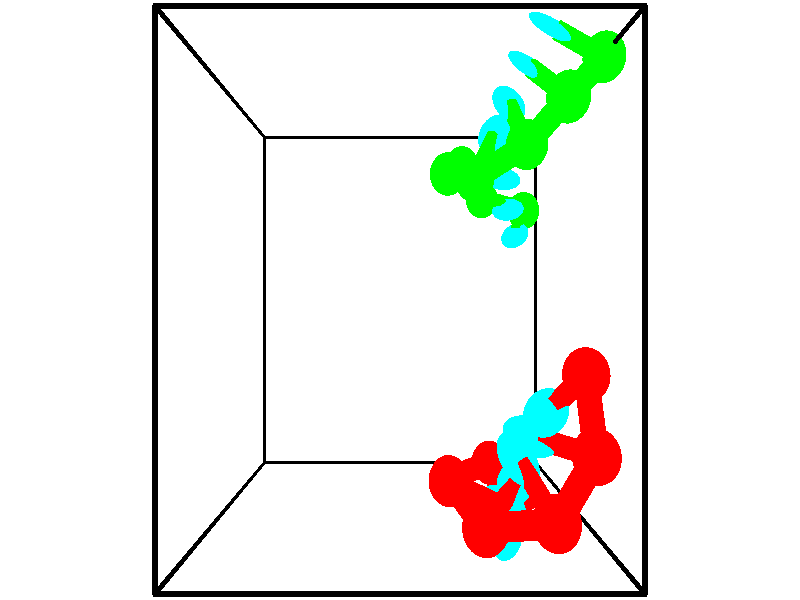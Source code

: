 // switches for output
#declare DRAW_BASES = 1; // possible values are 0, 1; only relevant for DNA ribbons
#declare DRAW_BASES_TYPE = 3; // possible values are 1, 2, 3; only relevant for DNA ribbons
#declare DRAW_FOG = 0; // set to 1 to enable fog

#include "colors.inc"

#include "transforms.inc"
background { rgb <1, 1, 1>}

#default {
   normal{
       ripples 0.25
       frequency 0.20
       turbulence 0.2
       lambda 5
   }
	finish {
		phong 0.1
		phong_size 40.
	}
}

// original window dimensions: 1024x640


// camera settings

camera {
	sky <-0, 1, 0>
	up <-0, 1, 0>
	right 1.6 * <1, 0, 0>
	location <2.5, 2.5, 11.1562>
	look_at <2.5, 2.5, 2.5>
	direction <0, 0, -8.6562>
	angle 67.0682
}


# declare cpy_camera_pos = <2.5, 2.5, 11.1562>;
# if (DRAW_FOG = 1)
fog {
	fog_type 2
	up vnormalize(cpy_camera_pos)
	color rgbt<1,1,1,0.3>
	distance 1e-5
	fog_alt 3e-3
	fog_offset 4
}
# end


// LIGHTS

# declare lum = 6;
global_settings {
	ambient_light rgb lum * <0.05, 0.05, 0.05>
	max_trace_level 15
}# declare cpy_direct_light_amount = 0.25;
light_source
{	1000 * <-1, -1, 1>,
	rgb lum * cpy_direct_light_amount
	parallel
}

light_source
{	1000 * <1, 1, -1>,
	rgb lum * cpy_direct_light_amount
	parallel
}

// strand 0

// nucleotide -1

// particle -1
sphere {
	<4.509967, 1.824686, 4.634340> 0.250000
	pigment { color rgbt <1,0,0,0> }
	no_shadow
}
cylinder {
	<4.212971, 1.666256, 4.850426>,  <4.034773, 1.571198, 4.980077>, 0.100000
	pigment { color rgbt <1,0,0,0> }
	no_shadow
}
cylinder {
	<4.212971, 1.666256, 4.850426>,  <4.509967, 1.824686, 4.634340>, 0.100000
	pigment { color rgbt <1,0,0,0> }
	no_shadow
}

// particle -1
sphere {
	<4.212971, 1.666256, 4.850426> 0.100000
	pigment { color rgbt <1,0,0,0> }
	no_shadow
}
sphere {
	0, 1
	scale<0.080000,0.200000,0.300000>
	matrix <-0.228283, -0.608569, -0.759954,
		0.629757, -0.687581, 0.361440,
		-0.742491, -0.396076, 0.540214,
		3.990223, 1.547433, 5.012490>
	pigment { color rgbt <0,1,1,0> }
	no_shadow
}
cylinder {
	<4.563663, 1.129483, 4.815891>,  <4.509967, 1.824686, 4.634340>, 0.130000
	pigment { color rgbt <1,0,0,0> }
	no_shadow
}

// nucleotide -1

// particle -1
sphere {
	<4.563663, 1.129483, 4.815891> 0.250000
	pigment { color rgbt <1,0,0,0> }
	no_shadow
}
cylinder {
	<4.176600, 1.223663, 4.779667>,  <3.944362, 1.280172, 4.757933>, 0.100000
	pigment { color rgbt <1,0,0,0> }
	no_shadow
}
cylinder {
	<4.176600, 1.223663, 4.779667>,  <4.563663, 1.129483, 4.815891>, 0.100000
	pigment { color rgbt <1,0,0,0> }
	no_shadow
}

// particle -1
sphere {
	<4.176600, 1.223663, 4.779667> 0.100000
	pigment { color rgbt <1,0,0,0> }
	no_shadow
}
sphere {
	0, 1
	scale<0.080000,0.200000,0.300000>
	matrix <-0.090727, -0.659785, -0.745958,
		-0.235386, -0.713616, 0.659808,
		-0.967658, 0.235450, -0.090560,
		3.886302, 1.294299, 4.752499>
	pigment { color rgbt <0,1,1,0> }
	no_shadow
}
cylinder {
	<4.130816, 0.564489, 4.884236>,  <4.563663, 1.129483, 4.815891>, 0.130000
	pigment { color rgbt <1,0,0,0> }
	no_shadow
}

// nucleotide -1

// particle -1
sphere {
	<4.130816, 0.564489, 4.884236> 0.250000
	pigment { color rgbt <1,0,0,0> }
	no_shadow
}
cylinder {
	<3.944078, 0.834057, 4.655190>,  <3.832036, 0.995798, 4.517762>, 0.100000
	pigment { color rgbt <1,0,0,0> }
	no_shadow
}
cylinder {
	<3.944078, 0.834057, 4.655190>,  <4.130816, 0.564489, 4.884236>, 0.100000
	pigment { color rgbt <1,0,0,0> }
	no_shadow
}

// particle -1
sphere {
	<3.944078, 0.834057, 4.655190> 0.100000
	pigment { color rgbt <1,0,0,0> }
	no_shadow
}
sphere {
	0, 1
	scale<0.080000,0.200000,0.300000>
	matrix <-0.060357, -0.670277, -0.739652,
		-0.882278, -0.310740, 0.353590,
		-0.466842, 0.673921, -0.572616,
		3.804025, 1.036233, 4.483405>
	pigment { color rgbt <0,1,1,0> }
	no_shadow
}
cylinder {
	<3.416667, 0.460322, 4.690373>,  <4.130816, 0.564489, 4.884236>, 0.130000
	pigment { color rgbt <1,0,0,0> }
	no_shadow
}

// nucleotide -1

// particle -1
sphere {
	<3.416667, 0.460322, 4.690373> 0.250000
	pigment { color rgbt <1,0,0,0> }
	no_shadow
}
cylinder {
	<3.655067, 0.627598, 4.416176>,  <3.798107, 0.727963, 4.251657>, 0.100000
	pigment { color rgbt <1,0,0,0> }
	no_shadow
}
cylinder {
	<3.655067, 0.627598, 4.416176>,  <3.416667, 0.460322, 4.690373>, 0.100000
	pigment { color rgbt <1,0,0,0> }
	no_shadow
}

// particle -1
sphere {
	<3.655067, 0.627598, 4.416176> 0.100000
	pigment { color rgbt <1,0,0,0> }
	no_shadow
}
sphere {
	0, 1
	scale<0.080000,0.200000,0.300000>
	matrix <-0.201266, -0.748634, -0.631696,
		-0.777352, 0.514457, -0.362019,
		0.596000, 0.418188, -0.685494,
		3.833867, 0.753054, 4.210527>
	pigment { color rgbt <0,1,1,0> }
	no_shadow
}
cylinder {
	<3.092506, 0.689426, 3.918214>,  <3.416667, 0.460322, 4.690373>, 0.130000
	pigment { color rgbt <1,0,0,0> }
	no_shadow
}

// nucleotide -1

// particle -1
sphere {
	<3.092506, 0.689426, 3.918214> 0.250000
	pigment { color rgbt <1,0,0,0> }
	no_shadow
}
cylinder {
	<3.464720, 0.543964, 3.900967>,  <3.688048, 0.456687, 3.890618>, 0.100000
	pigment { color rgbt <1,0,0,0> }
	no_shadow
}
cylinder {
	<3.464720, 0.543964, 3.900967>,  <3.092506, 0.689426, 3.918214>, 0.100000
	pigment { color rgbt <1,0,0,0> }
	no_shadow
}

// particle -1
sphere {
	<3.464720, 0.543964, 3.900967> 0.100000
	pigment { color rgbt <1,0,0,0> }
	no_shadow
}
sphere {
	0, 1
	scale<0.080000,0.200000,0.300000>
	matrix <-0.251987, -0.550418, -0.795954,
		0.265720, 0.751528, -0.603820,
		0.930535, -0.363655, -0.043118,
		3.743880, 0.434868, 3.888031>
	pigment { color rgbt <0,1,1,0> }
	no_shadow
}
cylinder {
	<3.137255, 0.553697, 3.255902>,  <3.092506, 0.689426, 3.918214>, 0.130000
	pigment { color rgbt <1,0,0,0> }
	no_shadow
}

// nucleotide -1

// particle -1
sphere {
	<3.137255, 0.553697, 3.255902> 0.250000
	pigment { color rgbt <1,0,0,0> }
	no_shadow
}
cylinder {
	<3.449715, 0.354420, 3.406425>,  <3.637190, 0.234853, 3.496740>, 0.100000
	pigment { color rgbt <1,0,0,0> }
	no_shadow
}
cylinder {
	<3.449715, 0.354420, 3.406425>,  <3.137255, 0.553697, 3.255902>, 0.100000
	pigment { color rgbt <1,0,0,0> }
	no_shadow
}

// particle -1
sphere {
	<3.449715, 0.354420, 3.406425> 0.100000
	pigment { color rgbt <1,0,0,0> }
	no_shadow
}
sphere {
	0, 1
	scale<0.080000,0.200000,0.300000>
	matrix <-0.106936, -0.700580, -0.705516,
		0.615119, 0.510872, -0.600532,
		0.781149, -0.498194, 0.376309,
		3.684059, 0.204961, 3.519318>
	pigment { color rgbt <0,1,1,0> }
	no_shadow
}
cylinder {
	<3.752549, 0.607561, 2.726905>,  <3.137255, 0.553697, 3.255902>, 0.130000
	pigment { color rgbt <1,0,0,0> }
	no_shadow
}

// nucleotide -1

// particle -1
sphere {
	<3.752549, 0.607561, 2.726905> 0.250000
	pigment { color rgbt <1,0,0,0> }
	no_shadow
}
cylinder {
	<3.813688, 0.288952, 2.960892>,  <3.850372, 0.097786, 3.101284>, 0.100000
	pigment { color rgbt <1,0,0,0> }
	no_shadow
}
cylinder {
	<3.813688, 0.288952, 2.960892>,  <3.752549, 0.607561, 2.726905>, 0.100000
	pigment { color rgbt <1,0,0,0> }
	no_shadow
}

// particle -1
sphere {
	<3.813688, 0.288952, 2.960892> 0.100000
	pigment { color rgbt <1,0,0,0> }
	no_shadow
}
sphere {
	0, 1
	scale<0.080000,0.200000,0.300000>
	matrix <-0.175591, -0.604394, -0.777095,
		0.972525, 0.016063, -0.232244,
		0.152849, -0.796524, 0.584967,
		3.859543, 0.049995, 3.136382>
	pigment { color rgbt <0,1,1,0> }
	no_shadow
}
cylinder {
	<4.314269, 0.202813, 2.373959>,  <3.752549, 0.607561, 2.726905>, 0.130000
	pigment { color rgbt <1,0,0,0> }
	no_shadow
}

// nucleotide -1

// particle -1
sphere {
	<4.314269, 0.202813, 2.373959> 0.250000
	pigment { color rgbt <1,0,0,0> }
	no_shadow
}
cylinder {
	<4.123655, -0.046738, 2.621731>,  <4.009287, -0.196468, 2.770394>, 0.100000
	pigment { color rgbt <1,0,0,0> }
	no_shadow
}
cylinder {
	<4.123655, -0.046738, 2.621731>,  <4.314269, 0.202813, 2.373959>, 0.100000
	pigment { color rgbt <1,0,0,0> }
	no_shadow
}

// particle -1
sphere {
	<4.123655, -0.046738, 2.621731> 0.100000
	pigment { color rgbt <1,0,0,0> }
	no_shadow
}
sphere {
	0, 1
	scale<0.080000,0.200000,0.300000>
	matrix <-0.060612, -0.679581, -0.731092,
		0.877064, -0.385935, 0.286029,
		-0.476534, -0.623877, 0.619429,
		3.980695, -0.233901, 2.807559>
	pigment { color rgbt <0,1,1,0> }
	no_shadow
}
// strand 1

// nucleotide -1

// particle -1
sphere {
	<4.486075, 3.697417, 1.432241> 0.250000
	pigment { color rgbt <0,1,0,0> }
	no_shadow
}
cylinder {
	<4.349618, 3.481255, 1.739899>,  <4.267745, 3.351557, 1.924494>, 0.100000
	pigment { color rgbt <0,1,0,0> }
	no_shadow
}
cylinder {
	<4.349618, 3.481255, 1.739899>,  <4.486075, 3.697417, 1.432241>, 0.100000
	pigment { color rgbt <0,1,0,0> }
	no_shadow
}

// particle -1
sphere {
	<4.349618, 3.481255, 1.739899> 0.100000
	pigment { color rgbt <0,1,0,0> }
	no_shadow
}
sphere {
	0, 1
	scale<0.080000,0.200000,0.300000>
	matrix <-0.211282, 0.841374, 0.497443,
		-0.915960, 0.007192, -0.401206,
		-0.341142, -0.540405, 0.769145,
		4.247276, 3.319133, 1.970642>
	pigment { color rgbt <0,1,1,0> }
	no_shadow
}
cylinder {
	<3.803009, 3.836425, 1.532230>,  <4.486075, 3.697417, 1.432241>, 0.130000
	pigment { color rgbt <0,1,0,0> }
	no_shadow
}

// nucleotide -1

// particle -1
sphere {
	<3.803009, 3.836425, 1.532230> 0.250000
	pigment { color rgbt <0,1,0,0> }
	no_shadow
}
cylinder {
	<3.978243, 3.716286, 1.871140>,  <4.083384, 3.644202, 2.074485>, 0.100000
	pigment { color rgbt <0,1,0,0> }
	no_shadow
}
cylinder {
	<3.978243, 3.716286, 1.871140>,  <3.803009, 3.836425, 1.532230>, 0.100000
	pigment { color rgbt <0,1,0,0> }
	no_shadow
}

// particle -1
sphere {
	<3.978243, 3.716286, 1.871140> 0.100000
	pigment { color rgbt <0,1,0,0> }
	no_shadow
}
sphere {
	0, 1
	scale<0.080000,0.200000,0.300000>
	matrix <-0.386906, 0.787764, 0.479303,
		-0.811409, -0.537792, 0.228902,
		0.438086, -0.300348, 0.847273,
		4.109669, 3.626182, 2.125321>
	pigment { color rgbt <0,1,1,0> }
	no_shadow
}
cylinder {
	<3.435718, 4.191299, 1.988375>,  <3.803009, 3.836425, 1.532230>, 0.130000
	pigment { color rgbt <0,1,0,0> }
	no_shadow
}

// nucleotide -1

// particle -1
sphere {
	<3.435718, 4.191299, 1.988375> 0.250000
	pigment { color rgbt <0,1,0,0> }
	no_shadow
}
cylinder {
	<3.738058, 4.065163, 2.217896>,  <3.919462, 3.989481, 2.355608>, 0.100000
	pigment { color rgbt <0,1,0,0> }
	no_shadow
}
cylinder {
	<3.738058, 4.065163, 2.217896>,  <3.435718, 4.191299, 1.988375>, 0.100000
	pigment { color rgbt <0,1,0,0> }
	no_shadow
}

// particle -1
sphere {
	<3.738058, 4.065163, 2.217896> 0.100000
	pigment { color rgbt <0,1,0,0> }
	no_shadow
}
sphere {
	0, 1
	scale<0.080000,0.200000,0.300000>
	matrix <-0.182971, 0.739729, 0.647551,
		-0.628658, -0.594442, 0.501426,
		0.755851, -0.315342, 0.573802,
		3.964813, 3.970560, 2.390036>
	pigment { color rgbt <0,1,1,0> }
	no_shadow
}
cylinder {
	<3.167045, 3.964731, 2.732576>,  <3.435718, 4.191299, 1.988375>, 0.130000
	pigment { color rgbt <0,1,0,0> }
	no_shadow
}

// nucleotide -1

// particle -1
sphere {
	<3.167045, 3.964731, 2.732576> 0.250000
	pigment { color rgbt <0,1,0,0> }
	no_shadow
}
cylinder {
	<3.554472, 4.061432, 2.756012>,  <3.786928, 4.119453, 2.770073>, 0.100000
	pigment { color rgbt <0,1,0,0> }
	no_shadow
}
cylinder {
	<3.554472, 4.061432, 2.756012>,  <3.167045, 3.964731, 2.732576>, 0.100000
	pigment { color rgbt <0,1,0,0> }
	no_shadow
}

// particle -1
sphere {
	<3.554472, 4.061432, 2.756012> 0.100000
	pigment { color rgbt <0,1,0,0> }
	no_shadow
}
sphere {
	0, 1
	scale<0.080000,0.200000,0.300000>
	matrix <-0.213361, 0.686304, 0.695315,
		0.127884, -0.685960, 0.716313,
		0.968567, 0.241754, 0.058590,
		3.845042, 4.133958, 2.773589>
	pigment { color rgbt <0,1,1,0> }
	no_shadow
}
cylinder {
	<3.448506, 3.790316, 3.462988>,  <3.167045, 3.964731, 2.732576>, 0.130000
	pigment { color rgbt <0,1,0,0> }
	no_shadow
}

// nucleotide -1

// particle -1
sphere {
	<3.448506, 3.790316, 3.462988> 0.250000
	pigment { color rgbt <0,1,0,0> }
	no_shadow
}
cylinder {
	<3.623564, 4.102600, 3.284569>,  <3.728599, 4.289970, 3.177517>, 0.100000
	pigment { color rgbt <0,1,0,0> }
	no_shadow
}
cylinder {
	<3.623564, 4.102600, 3.284569>,  <3.448506, 3.790316, 3.462988>, 0.100000
	pigment { color rgbt <0,1,0,0> }
	no_shadow
}

// particle -1
sphere {
	<3.623564, 4.102600, 3.284569> 0.100000
	pigment { color rgbt <0,1,0,0> }
	no_shadow
}
sphere {
	0, 1
	scale<0.080000,0.200000,0.300000>
	matrix <-0.117806, 0.541589, 0.832348,
		0.891397, -0.311726, 0.328997,
		0.437646, 0.780710, -0.446048,
		3.754857, 4.336813, 3.150754>
	pigment { color rgbt <0,1,1,0> }
	no_shadow
}
cylinder {
	<4.025449, 4.055022, 3.905443>,  <3.448506, 3.790316, 3.462988>, 0.130000
	pigment { color rgbt <0,1,0,0> }
	no_shadow
}

// nucleotide -1

// particle -1
sphere {
	<4.025449, 4.055022, 3.905443> 0.250000
	pigment { color rgbt <0,1,0,0> }
	no_shadow
}
cylinder {
	<3.944940, 4.358788, 3.657967>,  <3.896634, 4.541047, 3.509481>, 0.100000
	pigment { color rgbt <0,1,0,0> }
	no_shadow
}
cylinder {
	<3.944940, 4.358788, 3.657967>,  <4.025449, 4.055022, 3.905443>, 0.100000
	pigment { color rgbt <0,1,0,0> }
	no_shadow
}

// particle -1
sphere {
	<3.944940, 4.358788, 3.657967> 0.100000
	pigment { color rgbt <0,1,0,0> }
	no_shadow
}
sphere {
	0, 1
	scale<0.080000,0.200000,0.300000>
	matrix <0.093480, 0.643625, 0.759610,
		0.975065, 0.095054, -0.200534,
		-0.201273, 0.759415, -0.618691,
		3.884558, 4.586612, 3.472359>
	pigment { color rgbt <0,1,1,0> }
	no_shadow
}
cylinder {
	<4.441670, 4.451436, 4.201961>,  <4.025449, 4.055022, 3.905443>, 0.130000
	pigment { color rgbt <0,1,0,0> }
	no_shadow
}

// nucleotide -1

// particle -1
sphere {
	<4.441670, 4.451436, 4.201961> 0.250000
	pigment { color rgbt <0,1,0,0> }
	no_shadow
}
cylinder {
	<4.221496, 4.696465, 3.975060>,  <4.089391, 4.843482, 3.838919>, 0.100000
	pigment { color rgbt <0,1,0,0> }
	no_shadow
}
cylinder {
	<4.221496, 4.696465, 3.975060>,  <4.441670, 4.451436, 4.201961>, 0.100000
	pigment { color rgbt <0,1,0,0> }
	no_shadow
}

// particle -1
sphere {
	<4.221496, 4.696465, 3.975060> 0.100000
	pigment { color rgbt <0,1,0,0> }
	no_shadow
}
sphere {
	0, 1
	scale<0.080000,0.200000,0.300000>
	matrix <0.335801, 0.784504, 0.521335,
		0.764368, 0.096477, -0.637522,
		-0.550436, 0.612572, -0.567253,
		4.056365, 4.880236, 3.804884>
	pigment { color rgbt <0,1,1,0> }
	no_shadow
}
cylinder {
	<4.952665, 4.931327, 3.907556>,  <4.441670, 4.451436, 4.201961>, 0.130000
	pigment { color rgbt <0,1,0,0> }
	no_shadow
}

// nucleotide -1

// particle -1
sphere {
	<4.952665, 4.931327, 3.907556> 0.250000
	pigment { color rgbt <0,1,0,0> }
	no_shadow
}
cylinder {
	<4.596516, 5.112083, 3.885529>,  <4.382827, 5.220537, 3.872312>, 0.100000
	pigment { color rgbt <0,1,0,0> }
	no_shadow
}
cylinder {
	<4.596516, 5.112083, 3.885529>,  <4.952665, 4.931327, 3.907556>, 0.100000
	pigment { color rgbt <0,1,0,0> }
	no_shadow
}

// particle -1
sphere {
	<4.596516, 5.112083, 3.885529> 0.100000
	pigment { color rgbt <0,1,0,0> }
	no_shadow
}
sphere {
	0, 1
	scale<0.080000,0.200000,0.300000>
	matrix <0.360870, 0.774370, 0.519735,
		0.277507, 0.442885, -0.852551,
		-0.890373, 0.451890, -0.055069,
		4.329404, 5.247650, 3.869008>
	pigment { color rgbt <0,1,1,0> }
	no_shadow
}
// box output
cylinder {
	<0.000000, 0.000000, 0.000000>,  <5.000000, 0.000000, 0.000000>, 0.025000
	pigment { color rgbt <0,0,0,0> }
	no_shadow
}
cylinder {
	<0.000000, 0.000000, 0.000000>,  <0.000000, 5.000000, 0.000000>, 0.025000
	pigment { color rgbt <0,0,0,0> }
	no_shadow
}
cylinder {
	<0.000000, 0.000000, 0.000000>,  <0.000000, 0.000000, 5.000000>, 0.025000
	pigment { color rgbt <0,0,0,0> }
	no_shadow
}
cylinder {
	<5.000000, 5.000000, 5.000000>,  <0.000000, 5.000000, 5.000000>, 0.025000
	pigment { color rgbt <0,0,0,0> }
	no_shadow
}
cylinder {
	<5.000000, 5.000000, 5.000000>,  <5.000000, 0.000000, 5.000000>, 0.025000
	pigment { color rgbt <0,0,0,0> }
	no_shadow
}
cylinder {
	<5.000000, 5.000000, 5.000000>,  <5.000000, 5.000000, 0.000000>, 0.025000
	pigment { color rgbt <0,0,0,0> }
	no_shadow
}
cylinder {
	<0.000000, 0.000000, 5.000000>,  <0.000000, 5.000000, 5.000000>, 0.025000
	pigment { color rgbt <0,0,0,0> }
	no_shadow
}
cylinder {
	<0.000000, 0.000000, 5.000000>,  <5.000000, 0.000000, 5.000000>, 0.025000
	pigment { color rgbt <0,0,0,0> }
	no_shadow
}
cylinder {
	<5.000000, 5.000000, 0.000000>,  <0.000000, 5.000000, 0.000000>, 0.025000
	pigment { color rgbt <0,0,0,0> }
	no_shadow
}
cylinder {
	<5.000000, 5.000000, 0.000000>,  <5.000000, 0.000000, 0.000000>, 0.025000
	pigment { color rgbt <0,0,0,0> }
	no_shadow
}
cylinder {
	<5.000000, 0.000000, 5.000000>,  <5.000000, 0.000000, 0.000000>, 0.025000
	pigment { color rgbt <0,0,0,0> }
	no_shadow
}
cylinder {
	<0.000000, 5.000000, 0.000000>,  <0.000000, 5.000000, 5.000000>, 0.025000
	pigment { color rgbt <0,0,0,0> }
	no_shadow
}
// end of box output

